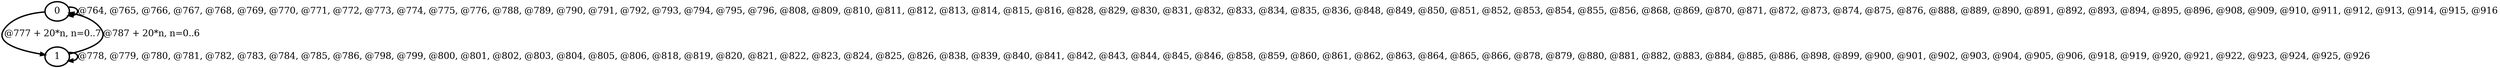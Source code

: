 digraph G {
        node [style=rounded, penwidth=3, fontsize=20, shape=oval];
        "0" -> "0" [label="@764, @765, @766, @767, @768, @769, @770, @771, @772, @773, @774, @775, @776, @788, @789, @790, @791, @792, @793, @794, @795, @796, @808, @809, @810, @811, @812, @813, @814, @815, @816, @828, @829, @830, @831, @832, @833, @834, @835, @836, @848, @849, @850, @851, @852, @853, @854, @855, @856, @868, @869, @870, @871, @872, @873, @874, @875, @876, @888, @889, @890, @891, @892, @893, @894, @895, @896, @908, @909, @910, @911, @912, @913, @914, @915, @916", color=black,arrowsize=1,style=bold,penwidth=3,fontsize=20];
"0" -> "1" [label="@777 + 20*n, n=0..7", color=black,arrowsize=1,style=bold,penwidth=3,fontsize=20];
"1" -> "1" [label="@778, @779, @780, @781, @782, @783, @784, @785, @786, @798, @799, @800, @801, @802, @803, @804, @805, @806, @818, @819, @820, @821, @822, @823, @824, @825, @826, @838, @839, @840, @841, @842, @843, @844, @845, @846, @858, @859, @860, @861, @862, @863, @864, @865, @866, @878, @879, @880, @881, @882, @883, @884, @885, @886, @898, @899, @900, @901, @902, @903, @904, @905, @906, @918, @919, @920, @921, @922, @923, @924, @925, @926", color=black,arrowsize=1,style=bold,penwidth=3,fontsize=20];
"1" -> "0" [label="@787 + 20*n, n=0..6", color=black,arrowsize=1,style=bold,penwidth=3,fontsize=20];
}
